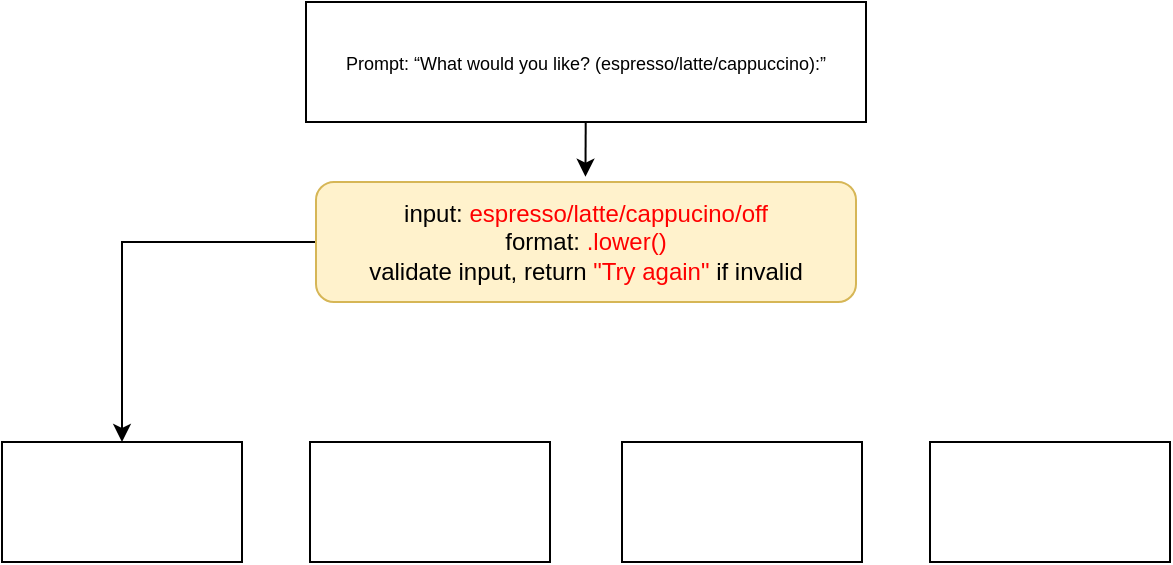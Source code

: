 <mxfile version="26.0.14">
  <diagram id="prtHgNgQTEPvFCAcTncT" name="Page-1">
    <mxGraphModel dx="582" dy="336" grid="1" gridSize="10" guides="1" tooltips="1" connect="1" arrows="1" fold="1" page="1" pageScale="1" pageWidth="827" pageHeight="1169" math="0" shadow="0">
      <root>
        <mxCell id="0" />
        <mxCell id="1" parent="0" />
        <mxCell id="SY9hcsrAoVsARsyOuTav-1" value="&lt;font style=&quot;font-size: 9px;&quot;&gt;Prompt: “What would you like? (espresso/latte/cappuccino):”&lt;/font&gt;" style="rounded=0;whiteSpace=wrap;html=1;" vertex="1" parent="1">
          <mxGeometry x="360" y="20" width="280" height="60" as="geometry" />
        </mxCell>
        <mxCell id="SY9hcsrAoVsARsyOuTav-67" style="edgeStyle=orthogonalEdgeStyle;rounded=0;orthogonalLoop=1;jettySize=auto;html=1;entryX=0.5;entryY=0;entryDx=0;entryDy=0;" edge="1" parent="1" source="SY9hcsrAoVsARsyOuTav-17" target="SY9hcsrAoVsARsyOuTav-22">
          <mxGeometry relative="1" as="geometry" />
        </mxCell>
        <mxCell id="SY9hcsrAoVsARsyOuTav-17" value="&lt;div&gt;input: &lt;span style=&quot;color: rgb(255, 0, 0);&quot;&gt;espresso/latte/cappucino/off&lt;/span&gt;&lt;/div&gt;&lt;div&gt;format: &lt;span style=&quot;color: rgb(255, 0, 0);&quot;&gt;.lower()&lt;/span&gt;&lt;/div&gt;&lt;div&gt;validate input, return &lt;span style=&quot;color: rgb(255, 0, 0);&quot;&gt;&quot;Try again&quot;&lt;/span&gt; if invalid&lt;br&gt;&lt;/div&gt;" style="rounded=1;whiteSpace=wrap;html=1;fillColor=#fff2cc;strokeColor=#d6b656;" vertex="1" parent="1">
          <mxGeometry x="365" y="110" width="270" height="60" as="geometry" />
        </mxCell>
        <mxCell id="SY9hcsrAoVsARsyOuTav-21" style="edgeStyle=none;rounded=0;orthogonalLoop=1;jettySize=auto;html=1;entryX=0.499;entryY=-0.044;entryDx=0;entryDy=0;entryPerimeter=0;" edge="1" parent="1" source="SY9hcsrAoVsARsyOuTav-1" target="SY9hcsrAoVsARsyOuTav-17">
          <mxGeometry relative="1" as="geometry" />
        </mxCell>
        <mxCell id="SY9hcsrAoVsARsyOuTav-22" value="" style="rounded=0;whiteSpace=wrap;html=1;" vertex="1" parent="1">
          <mxGeometry x="208" y="240" width="120" height="60" as="geometry" />
        </mxCell>
        <mxCell id="SY9hcsrAoVsARsyOuTav-23" value="" style="rounded=0;whiteSpace=wrap;html=1;" vertex="1" parent="1">
          <mxGeometry x="362" y="240" width="120" height="60" as="geometry" />
        </mxCell>
        <mxCell id="SY9hcsrAoVsARsyOuTav-24" value="" style="rounded=0;whiteSpace=wrap;html=1;" vertex="1" parent="1">
          <mxGeometry x="518" y="240" width="120" height="60" as="geometry" />
        </mxCell>
        <mxCell id="SY9hcsrAoVsARsyOuTav-25" value="" style="rounded=0;whiteSpace=wrap;html=1;" vertex="1" parent="1">
          <mxGeometry x="672" y="240" width="120" height="60" as="geometry" />
        </mxCell>
      </root>
    </mxGraphModel>
  </diagram>
</mxfile>
